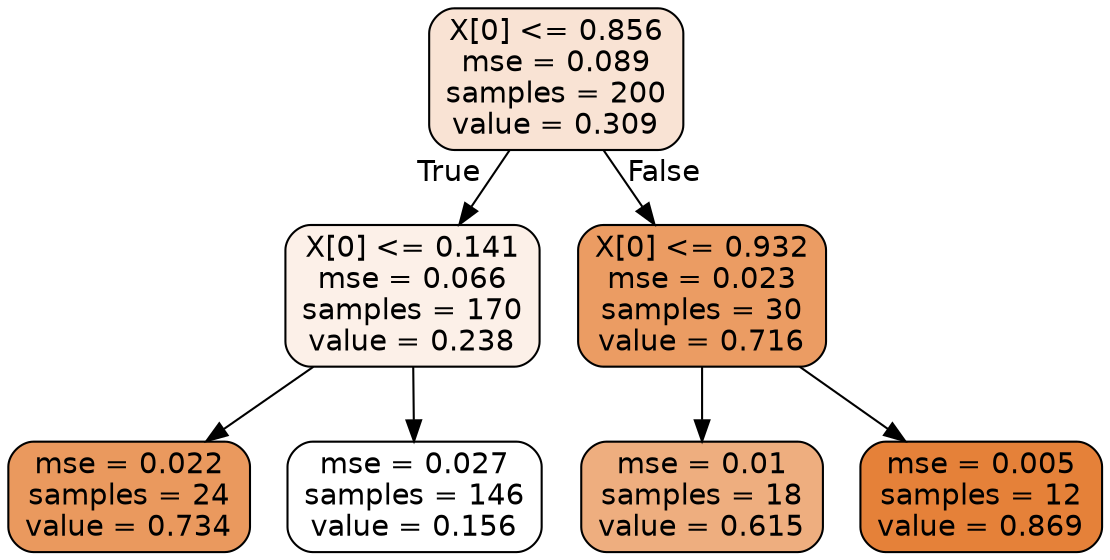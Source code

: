 digraph Tree {
node [shape=box, style="filled, rounded", color="black", fontname=helvetica] ;
edge [fontname=helvetica] ;
0 [label="X[0] <= 0.856\nmse = 0.089\nsamples = 200\nvalue = 0.309", fillcolor="#e5813937"] ;
1 [label="X[0] <= 0.141\nmse = 0.066\nsamples = 170\nvalue = 0.238", fillcolor="#e581391d"] ;
0 -> 1 [labeldistance=2.5, labelangle=45, headlabel="True"] ;
2 [label="mse = 0.022\nsamples = 24\nvalue = 0.734", fillcolor="#e58139cf"] ;
1 -> 2 ;
3 [label="mse = 0.027\nsamples = 146\nvalue = 0.156", fillcolor="#e5813900"] ;
1 -> 3 ;
4 [label="X[0] <= 0.932\nmse = 0.023\nsamples = 30\nvalue = 0.716", fillcolor="#e58139c8"] ;
0 -> 4 [labeldistance=2.5, labelangle=-45, headlabel="False"] ;
5 [label="mse = 0.01\nsamples = 18\nvalue = 0.615", fillcolor="#e58139a4"] ;
4 -> 5 ;
6 [label="mse = 0.005\nsamples = 12\nvalue = 0.869", fillcolor="#e58139ff"] ;
4 -> 6 ;
}